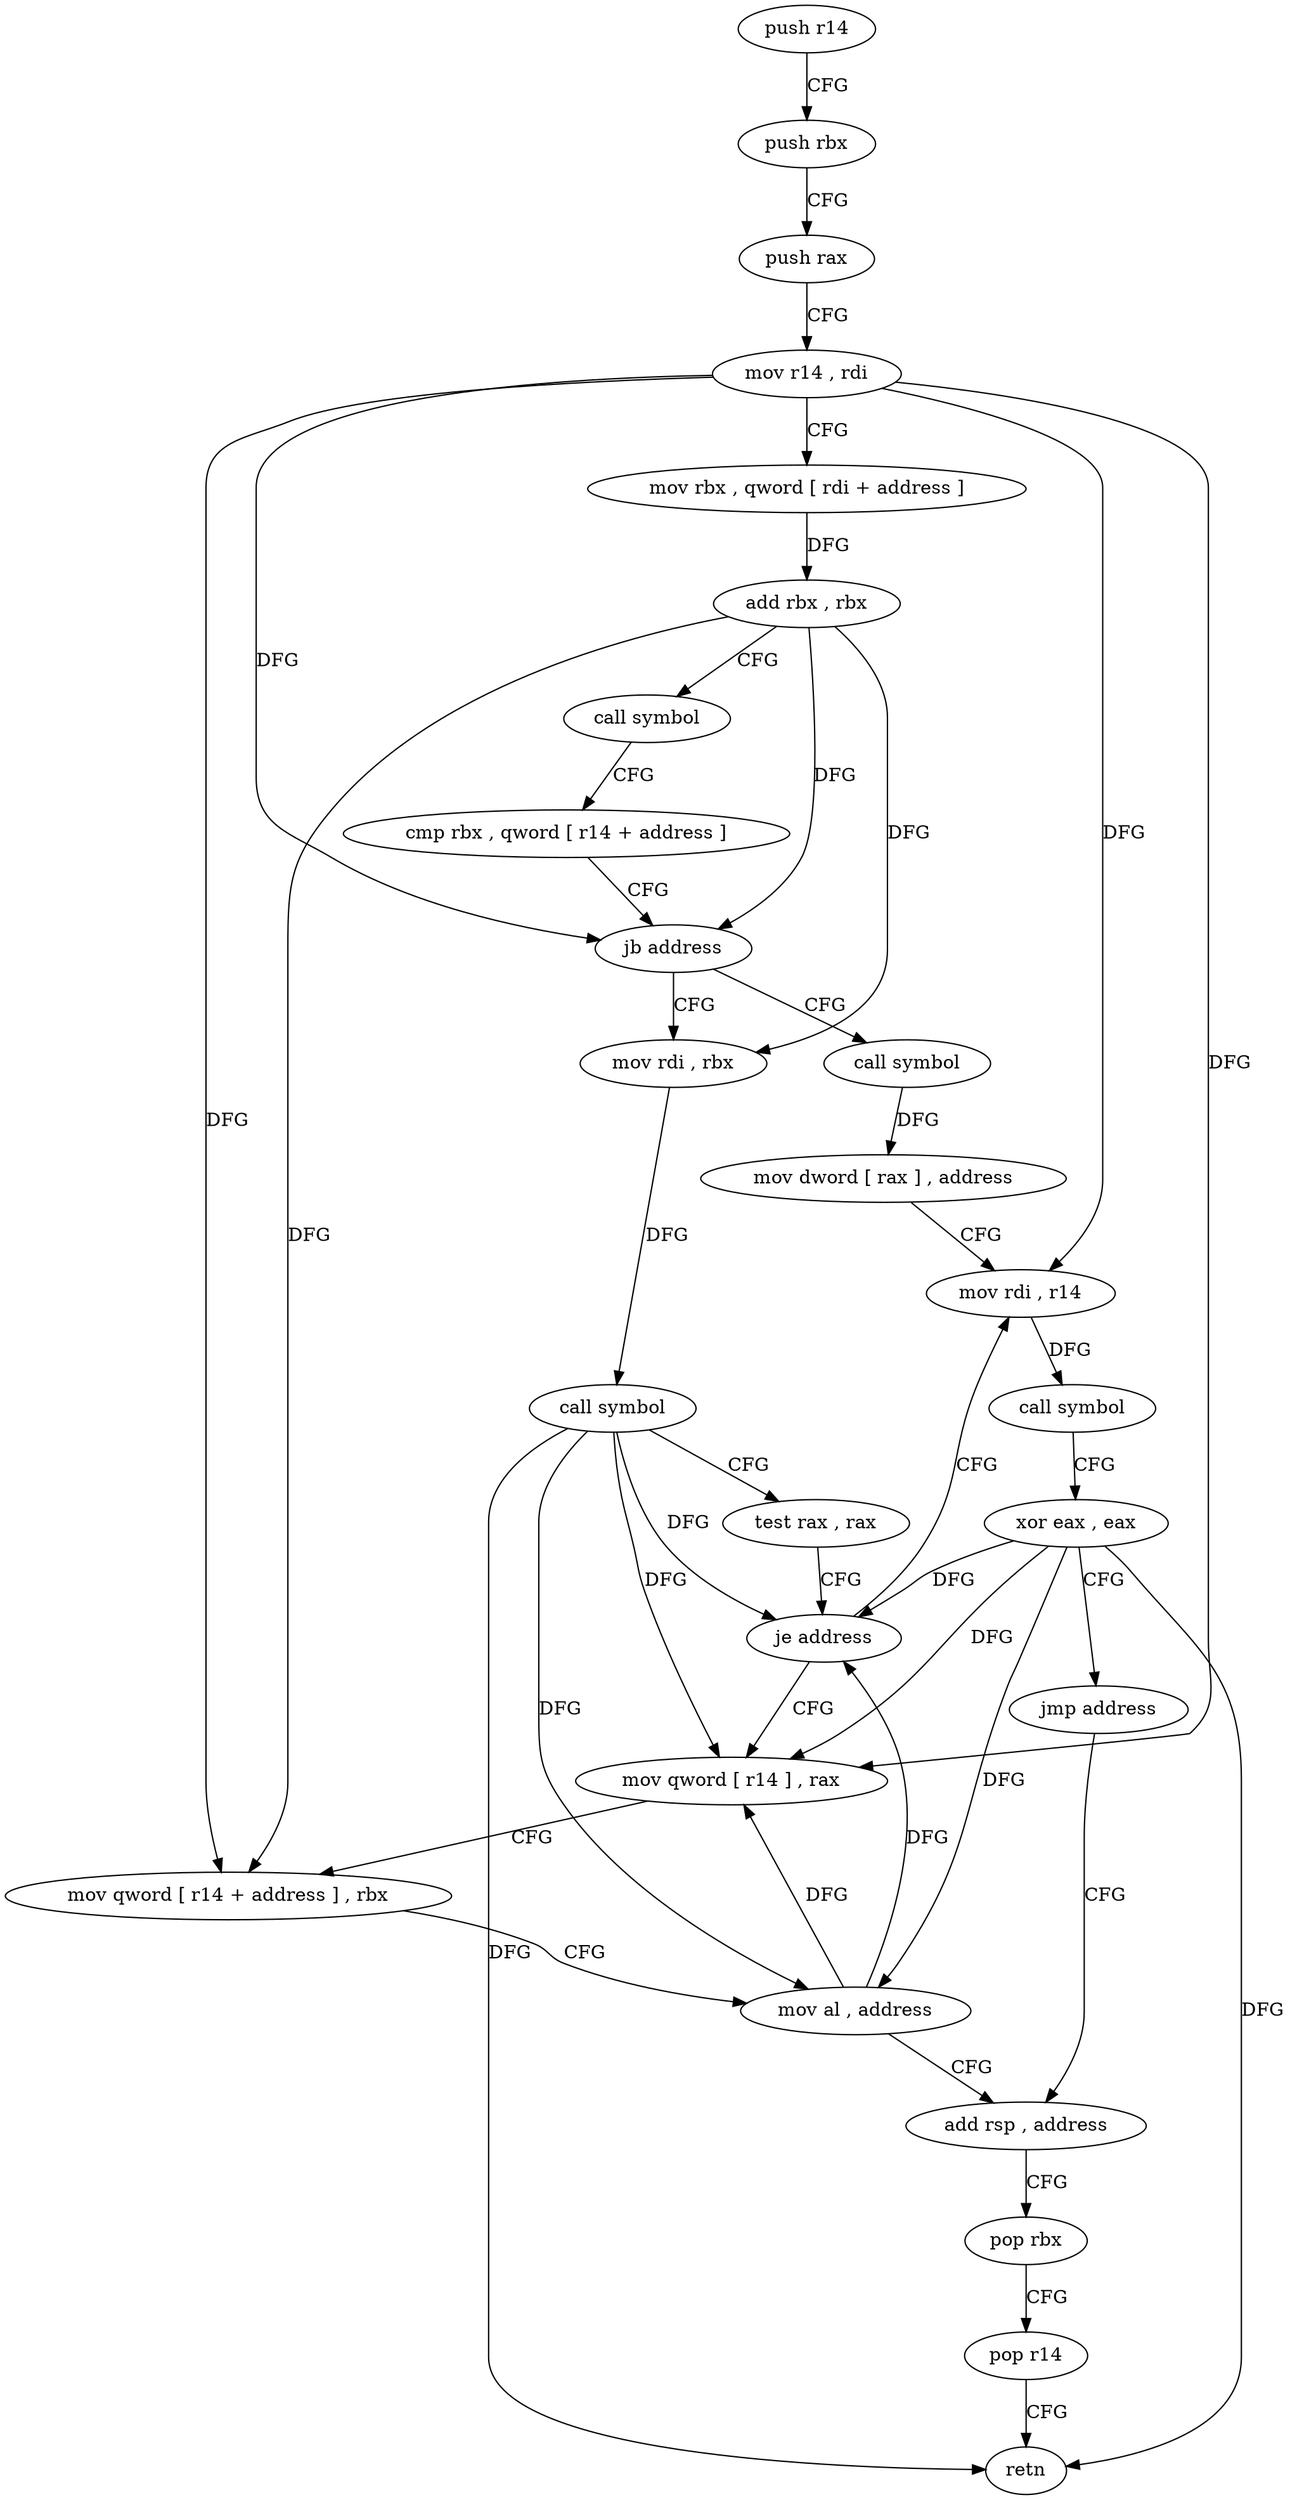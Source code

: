 digraph "func" {
"4266608" [label = "push r14" ]
"4266610" [label = "push rbx" ]
"4266611" [label = "push rax" ]
"4266612" [label = "mov r14 , rdi" ]
"4266615" [label = "mov rbx , qword [ rdi + address ]" ]
"4266619" [label = "add rbx , rbx" ]
"4266622" [label = "call symbol" ]
"4266627" [label = "cmp rbx , qword [ r14 + address ]" ]
"4266631" [label = "jb address" ]
"4266663" [label = "call symbol" ]
"4266633" [label = "mov rdi , rbx" ]
"4266668" [label = "mov dword [ rax ] , address" ]
"4266674" [label = "mov rdi , r14" ]
"4266636" [label = "call symbol" ]
"4266641" [label = "test rax , rax" ]
"4266644" [label = "je address" ]
"4266646" [label = "mov qword [ r14 ] , rax" ]
"4266655" [label = "add rsp , address" ]
"4266659" [label = "pop rbx" ]
"4266660" [label = "pop r14" ]
"4266662" [label = "retn" ]
"4266677" [label = "call symbol" ]
"4266682" [label = "xor eax , eax" ]
"4266684" [label = "jmp address" ]
"4266649" [label = "mov qword [ r14 + address ] , rbx" ]
"4266653" [label = "mov al , address" ]
"4266608" -> "4266610" [ label = "CFG" ]
"4266610" -> "4266611" [ label = "CFG" ]
"4266611" -> "4266612" [ label = "CFG" ]
"4266612" -> "4266615" [ label = "CFG" ]
"4266612" -> "4266631" [ label = "DFG" ]
"4266612" -> "4266674" [ label = "DFG" ]
"4266612" -> "4266646" [ label = "DFG" ]
"4266612" -> "4266649" [ label = "DFG" ]
"4266615" -> "4266619" [ label = "DFG" ]
"4266619" -> "4266622" [ label = "CFG" ]
"4266619" -> "4266631" [ label = "DFG" ]
"4266619" -> "4266633" [ label = "DFG" ]
"4266619" -> "4266649" [ label = "DFG" ]
"4266622" -> "4266627" [ label = "CFG" ]
"4266627" -> "4266631" [ label = "CFG" ]
"4266631" -> "4266663" [ label = "CFG" ]
"4266631" -> "4266633" [ label = "CFG" ]
"4266663" -> "4266668" [ label = "DFG" ]
"4266633" -> "4266636" [ label = "DFG" ]
"4266668" -> "4266674" [ label = "CFG" ]
"4266674" -> "4266677" [ label = "DFG" ]
"4266636" -> "4266641" [ label = "CFG" ]
"4266636" -> "4266644" [ label = "DFG" ]
"4266636" -> "4266646" [ label = "DFG" ]
"4266636" -> "4266653" [ label = "DFG" ]
"4266636" -> "4266662" [ label = "DFG" ]
"4266641" -> "4266644" [ label = "CFG" ]
"4266644" -> "4266674" [ label = "CFG" ]
"4266644" -> "4266646" [ label = "CFG" ]
"4266646" -> "4266649" [ label = "CFG" ]
"4266655" -> "4266659" [ label = "CFG" ]
"4266659" -> "4266660" [ label = "CFG" ]
"4266660" -> "4266662" [ label = "CFG" ]
"4266677" -> "4266682" [ label = "CFG" ]
"4266682" -> "4266684" [ label = "CFG" ]
"4266682" -> "4266644" [ label = "DFG" ]
"4266682" -> "4266646" [ label = "DFG" ]
"4266682" -> "4266653" [ label = "DFG" ]
"4266682" -> "4266662" [ label = "DFG" ]
"4266684" -> "4266655" [ label = "CFG" ]
"4266649" -> "4266653" [ label = "CFG" ]
"4266653" -> "4266655" [ label = "CFG" ]
"4266653" -> "4266644" [ label = "DFG" ]
"4266653" -> "4266646" [ label = "DFG" ]
}
